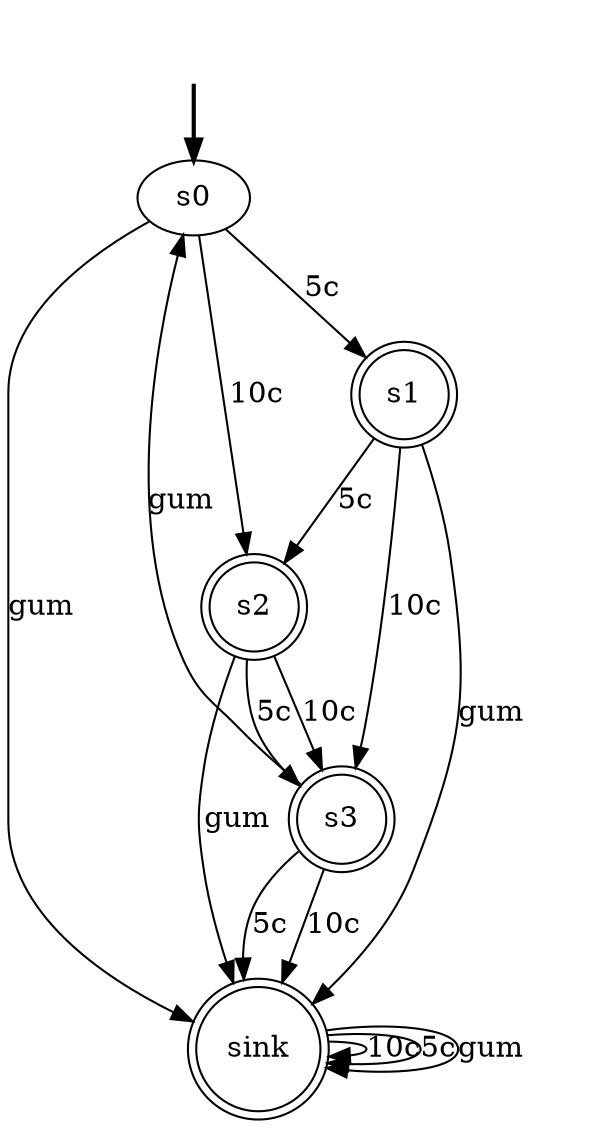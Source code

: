 digraph{
    fake [style=invisible]
    s0 [root=true]

    fake -> s0 [style=bold]

    s1 [shape=doublecircle]
    s2 [shape=doublecircle]
    s3 [shape=doublecircle]
    sink [shape=doublecircle]

    s0 -> s1 [label="5c"]
    s0 -> s2 [label="10c"]
    s0 -> sink [label="gum"]
    s1 -> s2 [label="5c"]
    s1 -> s3 [label="10c"]
    s1 -> sink [label="gum"]
    s2 -> s3 [label="5c"]
    s2 -> s3 [label="10c"]
    s2 -> sink [label="gum"]
    s3 -> s0 [label="gum"]
    s3 -> sink [label="10c"]
    s3 -> sink [label="5c"]
    sink -> sink [label="10c"]
    sink -> sink [label="5c"]
    sink -> sink [label="gum"]
}
